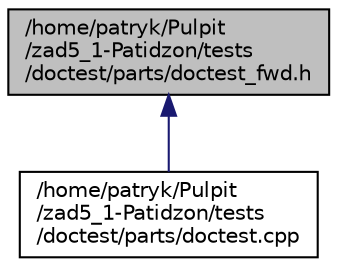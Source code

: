 digraph "/home/patryk/Pulpit/zad5_1-Patidzon/tests/doctest/parts/doctest_fwd.h"
{
 // LATEX_PDF_SIZE
  edge [fontname="Helvetica",fontsize="10",labelfontname="Helvetica",labelfontsize="10"];
  node [fontname="Helvetica",fontsize="10",shape=record];
  Node1 [label="/home/patryk/Pulpit\l/zad5_1-Patidzon/tests\l/doctest/parts/doctest_fwd.h",height=0.2,width=0.4,color="black", fillcolor="grey75", style="filled", fontcolor="black",tooltip=" "];
  Node1 -> Node2 [dir="back",color="midnightblue",fontsize="10",style="solid"];
  Node2 [label="/home/patryk/Pulpit\l/zad5_1-Patidzon/tests\l/doctest/parts/doctest.cpp",height=0.2,width=0.4,color="black", fillcolor="white", style="filled",URL="$doctest_8cpp.html",tooltip=" "];
}
